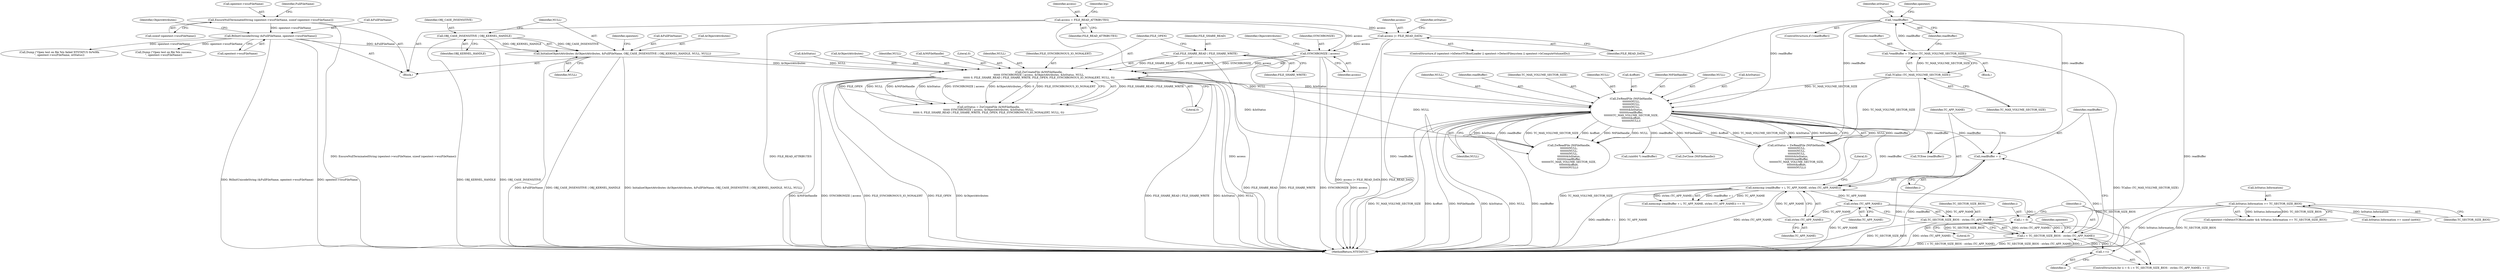 digraph "0_VeraCrypt_f30f9339c9a0b9bbcc6f5ad38804af39db1f479e@API" {
"1000552" [label="(Call,readBuffer + i)"];
"1000508" [label="(Call,ZwReadFile (NtFileHandle,\n\t\t\t\t\t\t\t\tNULL,\n\t\t\t\t\t\t\t\tNULL,\n\t\t\t\t\t\t\t\tNULL,\n\t\t\t\t\t\t\t\t&IoStatus,\n\t\t\t\t\t\t\t\treadBuffer,\n\t\t\t\t\t\t\t\tTC_MAX_VOLUME_SECTOR_SIZE,\n\t\t\t\t\t\t\t\t&offset,\n\t\t\t\t\t\t\t\tNULL))"];
"1000414" [label="(Call,ZwCreateFile (&NtFileHandle,\n\t\t\t\t\t\t SYNCHRONIZE | access, &ObjectAttributes, &IoStatus, NULL,\n\t\t\t\t\t\t 0, FILE_SHARE_READ | FILE_SHARE_WRITE, FILE_OPEN, FILE_SYNCHRONOUS_IO_NONALERT, NULL, 0))"];
"1000417" [label="(Call,SYNCHRONIZE | access)"];
"1000409" [label="(Call,access |= FILE_READ_DATA)"];
"1000362" [label="(Call,access = FILE_READ_ATTRIBUTES)"];
"1000387" [label="(Call,InitializeObjectAttributes (&ObjectAttributes, &FullFileName, OBJ_CASE_INSENSITIVE | OBJ_KERNEL_HANDLE, NULL, NULL))"];
"1000381" [label="(Call,RtlInitUnicodeString (&FullFileName, opentest->wszFileName))"];
"1000373" [label="(Call,EnsureNullTerminatedString (opentest->wszFileName, sizeof (opentest->wszFileName)))"];
"1000392" [label="(Call,OBJ_CASE_INSENSITIVE | OBJ_KERNEL_HANDLE)"];
"1000426" [label="(Call,FILE_SHARE_READ | FILE_SHARE_WRITE)"];
"1000484" [label="(Call,!readBuffer)"];
"1000479" [label="(Call,*readBuffer = TCalloc (TC_MAX_VOLUME_SECTOR_SIZE))"];
"1000481" [label="(Call,TCalloc (TC_MAX_VOLUME_SECTOR_SIZE))"];
"1000540" [label="(Call,i < TC_SECTOR_SIZE_BIOS - strlen (TC_APP_NAME))"];
"1000546" [label="(Call,++i)"];
"1000537" [label="(Call,i = 0)"];
"1000542" [label="(Call,TC_SECTOR_SIZE_BIOS - strlen (TC_APP_NAME))"];
"1000530" [label="(Call,IoStatus.Information >= TC_SECTOR_SIZE_BIOS)"];
"1000544" [label="(Call,strlen (TC_APP_NAME))"];
"1000551" [label="(Call,memcmp (readBuffer + i, TC_APP_NAME, strlen (TC_APP_NAME)))"];
"1000556" [label="(Call,strlen (TC_APP_NAME))"];
"1000539" [label="(Literal,0)"];
"1000516" [label="(Identifier,TC_MAX_VOLUME_SECTOR_SIZE)"];
"1000660" [label="(Call,ZwReadFile (NtFileHandle,\n\t\t\t\t\t\t\t\tNULL,\n\t\t\t\t\t\t\t\tNULL,\n\t\t\t\t\t\t\t\tNULL,\n\t\t\t\t\t\t\t\t&IoStatus,\n\t\t\t\t\t\t\t\treadBuffer,\n\t\t\t\t\t\t\t\tTC_MAX_VOLUME_SECTOR_SIZE,\n\t\t\t\t\t\t\t\t&offset,\n\t\t\t\t\t\t\t\tNULL))"];
"1000417" [label="(Call,SYNCHRONIZE | access)"];
"1000413" [label="(Identifier,ntStatus)"];
"1000419" [label="(Identifier,access)"];
"1000422" [label="(Call,&IoStatus)"];
"1000569" [label="(Identifier,opentest)"];
"1000382" [label="(Call,&FullFileName)"];
"1000364" [label="(Identifier,FILE_READ_ATTRIBUTES)"];
"1000374" [label="(Call,opentest->wszFileName)"];
"1000428" [label="(Identifier,FILE_SHARE_WRITE)"];
"1000702" [label="(Call,Dump (\"Open test on file %ls failed NTSTATUS 0x%08x\n\", opentest->wszFileName, ntStatus))"];
"1000420" [label="(Call,&ObjectAttributes)"];
"1000410" [label="(Identifier,access)"];
"1000373" [label="(Call,EnsureNullTerminatedString (opentest->wszFileName, sizeof (opentest->wszFileName)))"];
"1000512" [label="(Identifier,NULL)"];
"1000517" [label="(Call,&offset)"];
"1000362" [label="(Call,access = FILE_READ_ATTRIBUTES)"];
"1000581" [label="(Call,(uint64 *) readBuffer)"];
"1000488" [label="(Identifier,ntStatus)"];
"1000546" [label="(Call,++i)"];
"1000431" [label="(Identifier,NULL)"];
"1000571" [label="(Call,IoStatus.Information >= sizeof (int64))"];
"1000483" [label="(ControlStructure,if (!readBuffer))"];
"1000551" [label="(Call,memcmp (readBuffer + i, TC_APP_NAME, strlen (TC_APP_NAME)))"];
"1000421" [label="(Identifier,ObjectAttributes)"];
"1000540" [label="(Call,i < TC_SECTOR_SIZE_BIOS - strlen (TC_APP_NAME))"];
"1000554" [label="(Identifier,i)"];
"1000418" [label="(Identifier,SYNCHRONIZE)"];
"1000508" [label="(Call,ZwReadFile (NtFileHandle,\n\t\t\t\t\t\t\t\tNULL,\n\t\t\t\t\t\t\t\tNULL,\n\t\t\t\t\t\t\t\tNULL,\n\t\t\t\t\t\t\t\t&IoStatus,\n\t\t\t\t\t\t\t\treadBuffer,\n\t\t\t\t\t\t\t\tTC_MAX_VOLUME_SECTOR_SIZE,\n\t\t\t\t\t\t\t\t&offset,\n\t\t\t\t\t\t\t\tNULL))"];
"1000393" [label="(Identifier,OBJ_CASE_INSENSITIVE)"];
"1000693" [label="(Call,ZwClose (NtFileHandle))"];
"1000526" [label="(Call,opentest->bDetectTCBootLoader && IoStatus.Information >= TC_SECTOR_SIZE_BIOS)"];
"1000383" [label="(Identifier,FullFileName)"];
"1000506" [label="(Call,ntStatus = ZwReadFile (NtFileHandle,\n\t\t\t\t\t\t\t\tNULL,\n\t\t\t\t\t\t\t\tNULL,\n\t\t\t\t\t\t\t\tNULL,\n\t\t\t\t\t\t\t\t&IoStatus,\n\t\t\t\t\t\t\t\treadBuffer,\n\t\t\t\t\t\t\t\tTC_MAX_VOLUME_SECTOR_SIZE,\n\t\t\t\t\t\t\t\t&offset,\n\t\t\t\t\t\t\t\tNULL))"];
"1000485" [label="(Identifier,readBuffer)"];
"1000388" [label="(Call,&ObjectAttributes)"];
"1000415" [label="(Call,&NtFileHandle)"];
"1000480" [label="(Identifier,readBuffer)"];
"1000536" [label="(ControlStructure,for (i = 0; i < TC_SECTOR_SIZE_BIOS - strlen (TC_APP_NAME); ++i))"];
"1000537" [label="(Call,i = 0)"];
"1000557" [label="(Identifier,TC_APP_NAME)"];
"1000477" [label="(Block,)"];
"1000411" [label="(Identifier,FILE_READ_DATA)"];
"1000394" [label="(Identifier,OBJ_KERNEL_HANDLE)"];
"1000387" [label="(Call,InitializeObjectAttributes (&ObjectAttributes, &FullFileName, OBJ_CASE_INSENSITIVE | OBJ_KERNEL_HANDLE, NULL, NULL))"];
"1000363" [label="(Identifier,access)"];
"1000377" [label="(Call,sizeof (opentest->wszFileName))"];
"1000484" [label="(Call,!readBuffer)"];
"1000429" [label="(Identifier,FILE_OPEN)"];
"1000368" [label="(Identifier,Irp)"];
"1000427" [label="(Identifier,FILE_SHARE_READ)"];
"1000530" [label="(Call,IoStatus.Information >= TC_SECTOR_SIZE_BIOS)"];
"1000414" [label="(Call,ZwCreateFile (&NtFileHandle,\n\t\t\t\t\t\t SYNCHRONIZE | access, &ObjectAttributes, &IoStatus, NULL,\n\t\t\t\t\t\t 0, FILE_SHARE_READ | FILE_SHARE_WRITE, FILE_OPEN, FILE_SYNCHRONOUS_IO_NONALERT, NULL, 0))"];
"1000555" [label="(Identifier,TC_APP_NAME)"];
"1000542" [label="(Call,TC_SECTOR_SIZE_BIOS - strlen (TC_APP_NAME))"];
"1000543" [label="(Identifier,TC_SECTOR_SIZE_BIOS)"];
"1000400" [label="(Identifier,opentest)"];
"1000531" [label="(Call,IoStatus.Information)"];
"1000425" [label="(Literal,0)"];
"1000381" [label="(Call,RtlInitUnicodeString (&FullFileName, opentest->wszFileName))"];
"1000509" [label="(Identifier,NtFileHandle)"];
"1000395" [label="(Identifier,NULL)"];
"1000511" [label="(Identifier,NULL)"];
"1000481" [label="(Call,TCalloc (TC_MAX_VOLUME_SECTOR_SIZE))"];
"1000519" [label="(Identifier,NULL)"];
"1000552" [label="(Call,readBuffer + i)"];
"1000432" [label="(Literal,0)"];
"1000544" [label="(Call,strlen (TC_APP_NAME))"];
"1000397" [label="(ControlStructure,if (opentest->bDetectTCBootLoader || opentest->DetectFilesystem || opentest->bComputeVolumeIDs))"];
"1000538" [label="(Identifier,i)"];
"1000695" [label="(Call,Dump (\"Open test on file %ls success.\n\", opentest->wszFileName))"];
"1000482" [label="(Identifier,TC_MAX_VOLUME_SECTOR_SIZE)"];
"1000479" [label="(Call,*readBuffer = TCalloc (TC_MAX_VOLUME_SECTOR_SIZE))"];
"1000513" [label="(Call,&IoStatus)"];
"1000534" [label="(Identifier,TC_SECTOR_SIZE_BIOS)"];
"1000389" [label="(Identifier,ObjectAttributes)"];
"1000495" [label="(Identifier,opentest)"];
"1000547" [label="(Identifier,i)"];
"1000556" [label="(Call,strlen (TC_APP_NAME))"];
"1000510" [label="(Identifier,NULL)"];
"1000558" [label="(Literal,0)"];
"1000515" [label="(Identifier,readBuffer)"];
"1000691" [label="(Call,TCfree (readBuffer))"];
"1000550" [label="(Call,memcmp (readBuffer + i, TC_APP_NAME, strlen (TC_APP_NAME)) == 0)"];
"1000553" [label="(Identifier,readBuffer)"];
"1003125" [label="(MethodReturn,NTSTATUS)"];
"1000424" [label="(Identifier,NULL)"];
"1000384" [label="(Call,opentest->wszFileName)"];
"1000396" [label="(Identifier,NULL)"];
"1000390" [label="(Call,&FullFileName)"];
"1000426" [label="(Call,FILE_SHARE_READ | FILE_SHARE_WRITE)"];
"1000430" [label="(Identifier,FILE_SYNCHRONOUS_IO_NONALERT)"];
"1000545" [label="(Identifier,TC_APP_NAME)"];
"1000541" [label="(Identifier,i)"];
"1000409" [label="(Call,access |= FILE_READ_DATA)"];
"1000345" [label="(Block,)"];
"1000392" [label="(Call,OBJ_CASE_INSENSITIVE | OBJ_KERNEL_HANDLE)"];
"1000412" [label="(Call,ntStatus = ZwCreateFile (&NtFileHandle,\n\t\t\t\t\t\t SYNCHRONIZE | access, &ObjectAttributes, &IoStatus, NULL,\n\t\t\t\t\t\t 0, FILE_SHARE_READ | FILE_SHARE_WRITE, FILE_OPEN, FILE_SYNCHRONOUS_IO_NONALERT, NULL, 0))"];
"1000552" -> "1000551"  [label="AST: "];
"1000552" -> "1000554"  [label="CFG: "];
"1000553" -> "1000552"  [label="AST: "];
"1000554" -> "1000552"  [label="AST: "];
"1000555" -> "1000552"  [label="CFG: "];
"1000552" -> "1003125"  [label="DDG: readBuffer"];
"1000552" -> "1003125"  [label="DDG: i"];
"1000508" -> "1000552"  [label="DDG: readBuffer"];
"1000540" -> "1000552"  [label="DDG: i"];
"1000508" -> "1000506"  [label="AST: "];
"1000508" -> "1000519"  [label="CFG: "];
"1000509" -> "1000508"  [label="AST: "];
"1000510" -> "1000508"  [label="AST: "];
"1000511" -> "1000508"  [label="AST: "];
"1000512" -> "1000508"  [label="AST: "];
"1000513" -> "1000508"  [label="AST: "];
"1000515" -> "1000508"  [label="AST: "];
"1000516" -> "1000508"  [label="AST: "];
"1000517" -> "1000508"  [label="AST: "];
"1000519" -> "1000508"  [label="AST: "];
"1000506" -> "1000508"  [label="CFG: "];
"1000508" -> "1003125"  [label="DDG: NtFileHandle"];
"1000508" -> "1003125"  [label="DDG: &IoStatus"];
"1000508" -> "1003125"  [label="DDG: NULL"];
"1000508" -> "1003125"  [label="DDG: readBuffer"];
"1000508" -> "1003125"  [label="DDG: TC_MAX_VOLUME_SECTOR_SIZE"];
"1000508" -> "1003125"  [label="DDG: &offset"];
"1000508" -> "1000506"  [label="DDG: NULL"];
"1000508" -> "1000506"  [label="DDG: readBuffer"];
"1000508" -> "1000506"  [label="DDG: &offset"];
"1000508" -> "1000506"  [label="DDG: TC_MAX_VOLUME_SECTOR_SIZE"];
"1000508" -> "1000506"  [label="DDG: &IoStatus"];
"1000508" -> "1000506"  [label="DDG: NtFileHandle"];
"1000414" -> "1000508"  [label="DDG: NULL"];
"1000414" -> "1000508"  [label="DDG: &IoStatus"];
"1000484" -> "1000508"  [label="DDG: readBuffer"];
"1000481" -> "1000508"  [label="DDG: TC_MAX_VOLUME_SECTOR_SIZE"];
"1000508" -> "1000551"  [label="DDG: readBuffer"];
"1000508" -> "1000581"  [label="DDG: readBuffer"];
"1000508" -> "1000660"  [label="DDG: NtFileHandle"];
"1000508" -> "1000660"  [label="DDG: NULL"];
"1000508" -> "1000660"  [label="DDG: &IoStatus"];
"1000508" -> "1000660"  [label="DDG: readBuffer"];
"1000508" -> "1000660"  [label="DDG: TC_MAX_VOLUME_SECTOR_SIZE"];
"1000508" -> "1000660"  [label="DDG: &offset"];
"1000508" -> "1000691"  [label="DDG: readBuffer"];
"1000508" -> "1000693"  [label="DDG: NtFileHandle"];
"1000414" -> "1000412"  [label="AST: "];
"1000414" -> "1000432"  [label="CFG: "];
"1000415" -> "1000414"  [label="AST: "];
"1000417" -> "1000414"  [label="AST: "];
"1000420" -> "1000414"  [label="AST: "];
"1000422" -> "1000414"  [label="AST: "];
"1000424" -> "1000414"  [label="AST: "];
"1000425" -> "1000414"  [label="AST: "];
"1000426" -> "1000414"  [label="AST: "];
"1000429" -> "1000414"  [label="AST: "];
"1000430" -> "1000414"  [label="AST: "];
"1000431" -> "1000414"  [label="AST: "];
"1000432" -> "1000414"  [label="AST: "];
"1000412" -> "1000414"  [label="CFG: "];
"1000414" -> "1003125"  [label="DDG: &ObjectAttributes"];
"1000414" -> "1003125"  [label="DDG: FILE_SHARE_READ | FILE_SHARE_WRITE"];
"1000414" -> "1003125"  [label="DDG: &IoStatus"];
"1000414" -> "1003125"  [label="DDG: NULL"];
"1000414" -> "1003125"  [label="DDG: &NtFileHandle"];
"1000414" -> "1003125"  [label="DDG: SYNCHRONIZE | access"];
"1000414" -> "1003125"  [label="DDG: FILE_SYNCHRONOUS_IO_NONALERT"];
"1000414" -> "1003125"  [label="DDG: FILE_OPEN"];
"1000414" -> "1000412"  [label="DDG: FILE_SHARE_READ | FILE_SHARE_WRITE"];
"1000414" -> "1000412"  [label="DDG: FILE_OPEN"];
"1000414" -> "1000412"  [label="DDG: NULL"];
"1000414" -> "1000412"  [label="DDG: &NtFileHandle"];
"1000414" -> "1000412"  [label="DDG: &IoStatus"];
"1000414" -> "1000412"  [label="DDG: SYNCHRONIZE | access"];
"1000414" -> "1000412"  [label="DDG: &ObjectAttributes"];
"1000414" -> "1000412"  [label="DDG: 0"];
"1000414" -> "1000412"  [label="DDG: FILE_SYNCHRONOUS_IO_NONALERT"];
"1000417" -> "1000414"  [label="DDG: SYNCHRONIZE"];
"1000417" -> "1000414"  [label="DDG: access"];
"1000387" -> "1000414"  [label="DDG: &ObjectAttributes"];
"1000387" -> "1000414"  [label="DDG: NULL"];
"1000426" -> "1000414"  [label="DDG: FILE_SHARE_READ"];
"1000426" -> "1000414"  [label="DDG: FILE_SHARE_WRITE"];
"1000414" -> "1000660"  [label="DDG: NULL"];
"1000414" -> "1000660"  [label="DDG: &IoStatus"];
"1000417" -> "1000419"  [label="CFG: "];
"1000418" -> "1000417"  [label="AST: "];
"1000419" -> "1000417"  [label="AST: "];
"1000421" -> "1000417"  [label="CFG: "];
"1000417" -> "1003125"  [label="DDG: SYNCHRONIZE"];
"1000417" -> "1003125"  [label="DDG: access"];
"1000409" -> "1000417"  [label="DDG: access"];
"1000362" -> "1000417"  [label="DDG: access"];
"1000409" -> "1000397"  [label="AST: "];
"1000409" -> "1000411"  [label="CFG: "];
"1000410" -> "1000409"  [label="AST: "];
"1000411" -> "1000409"  [label="AST: "];
"1000413" -> "1000409"  [label="CFG: "];
"1000409" -> "1003125"  [label="DDG: FILE_READ_DATA"];
"1000409" -> "1003125"  [label="DDG: access |= FILE_READ_DATA"];
"1000362" -> "1000409"  [label="DDG: access"];
"1000362" -> "1000345"  [label="AST: "];
"1000362" -> "1000364"  [label="CFG: "];
"1000363" -> "1000362"  [label="AST: "];
"1000364" -> "1000362"  [label="AST: "];
"1000368" -> "1000362"  [label="CFG: "];
"1000362" -> "1003125"  [label="DDG: FILE_READ_ATTRIBUTES"];
"1000362" -> "1003125"  [label="DDG: access"];
"1000387" -> "1000345"  [label="AST: "];
"1000387" -> "1000396"  [label="CFG: "];
"1000388" -> "1000387"  [label="AST: "];
"1000390" -> "1000387"  [label="AST: "];
"1000392" -> "1000387"  [label="AST: "];
"1000395" -> "1000387"  [label="AST: "];
"1000396" -> "1000387"  [label="AST: "];
"1000400" -> "1000387"  [label="CFG: "];
"1000387" -> "1003125"  [label="DDG: OBJ_CASE_INSENSITIVE | OBJ_KERNEL_HANDLE"];
"1000387" -> "1003125"  [label="DDG: InitializeObjectAttributes (&ObjectAttributes, &FullFileName, OBJ_CASE_INSENSITIVE | OBJ_KERNEL_HANDLE, NULL, NULL)"];
"1000387" -> "1003125"  [label="DDG: &FullFileName"];
"1000381" -> "1000387"  [label="DDG: &FullFileName"];
"1000392" -> "1000387"  [label="DDG: OBJ_CASE_INSENSITIVE"];
"1000392" -> "1000387"  [label="DDG: OBJ_KERNEL_HANDLE"];
"1000381" -> "1000345"  [label="AST: "];
"1000381" -> "1000384"  [label="CFG: "];
"1000382" -> "1000381"  [label="AST: "];
"1000384" -> "1000381"  [label="AST: "];
"1000389" -> "1000381"  [label="CFG: "];
"1000381" -> "1003125"  [label="DDG: opentest->wszFileName"];
"1000381" -> "1003125"  [label="DDG: RtlInitUnicodeString (&FullFileName, opentest->wszFileName)"];
"1000373" -> "1000381"  [label="DDG: opentest->wszFileName"];
"1000381" -> "1000695"  [label="DDG: opentest->wszFileName"];
"1000381" -> "1000702"  [label="DDG: opentest->wszFileName"];
"1000373" -> "1000345"  [label="AST: "];
"1000373" -> "1000377"  [label="CFG: "];
"1000374" -> "1000373"  [label="AST: "];
"1000377" -> "1000373"  [label="AST: "];
"1000383" -> "1000373"  [label="CFG: "];
"1000373" -> "1003125"  [label="DDG: EnsureNullTerminatedString (opentest->wszFileName, sizeof (opentest->wszFileName))"];
"1000392" -> "1000394"  [label="CFG: "];
"1000393" -> "1000392"  [label="AST: "];
"1000394" -> "1000392"  [label="AST: "];
"1000395" -> "1000392"  [label="CFG: "];
"1000392" -> "1003125"  [label="DDG: OBJ_KERNEL_HANDLE"];
"1000392" -> "1003125"  [label="DDG: OBJ_CASE_INSENSITIVE"];
"1000426" -> "1000428"  [label="CFG: "];
"1000427" -> "1000426"  [label="AST: "];
"1000428" -> "1000426"  [label="AST: "];
"1000429" -> "1000426"  [label="CFG: "];
"1000426" -> "1003125"  [label="DDG: FILE_SHARE_WRITE"];
"1000426" -> "1003125"  [label="DDG: FILE_SHARE_READ"];
"1000484" -> "1000483"  [label="AST: "];
"1000484" -> "1000485"  [label="CFG: "];
"1000485" -> "1000484"  [label="AST: "];
"1000488" -> "1000484"  [label="CFG: "];
"1000495" -> "1000484"  [label="CFG: "];
"1000484" -> "1003125"  [label="DDG: readBuffer"];
"1000484" -> "1003125"  [label="DDG: !readBuffer"];
"1000479" -> "1000484"  [label="DDG: readBuffer"];
"1000484" -> "1000660"  [label="DDG: readBuffer"];
"1000484" -> "1000691"  [label="DDG: readBuffer"];
"1000479" -> "1000477"  [label="AST: "];
"1000479" -> "1000481"  [label="CFG: "];
"1000480" -> "1000479"  [label="AST: "];
"1000481" -> "1000479"  [label="AST: "];
"1000485" -> "1000479"  [label="CFG: "];
"1000479" -> "1003125"  [label="DDG: TCalloc (TC_MAX_VOLUME_SECTOR_SIZE)"];
"1000481" -> "1000479"  [label="DDG: TC_MAX_VOLUME_SECTOR_SIZE"];
"1000481" -> "1000482"  [label="CFG: "];
"1000482" -> "1000481"  [label="AST: "];
"1000481" -> "1003125"  [label="DDG: TC_MAX_VOLUME_SECTOR_SIZE"];
"1000481" -> "1000660"  [label="DDG: TC_MAX_VOLUME_SECTOR_SIZE"];
"1000540" -> "1000536"  [label="AST: "];
"1000540" -> "1000542"  [label="CFG: "];
"1000541" -> "1000540"  [label="AST: "];
"1000542" -> "1000540"  [label="AST: "];
"1000553" -> "1000540"  [label="CFG: "];
"1000569" -> "1000540"  [label="CFG: "];
"1000540" -> "1003125"  [label="DDG: i < TC_SECTOR_SIZE_BIOS - strlen (TC_APP_NAME)"];
"1000540" -> "1003125"  [label="DDG: TC_SECTOR_SIZE_BIOS - strlen (TC_APP_NAME)"];
"1000540" -> "1003125"  [label="DDG: i"];
"1000546" -> "1000540"  [label="DDG: i"];
"1000537" -> "1000540"  [label="DDG: i"];
"1000542" -> "1000540"  [label="DDG: TC_SECTOR_SIZE_BIOS"];
"1000542" -> "1000540"  [label="DDG: strlen (TC_APP_NAME)"];
"1000540" -> "1000546"  [label="DDG: i"];
"1000540" -> "1000551"  [label="DDG: i"];
"1000546" -> "1000536"  [label="AST: "];
"1000546" -> "1000547"  [label="CFG: "];
"1000547" -> "1000546"  [label="AST: "];
"1000541" -> "1000546"  [label="CFG: "];
"1000537" -> "1000536"  [label="AST: "];
"1000537" -> "1000539"  [label="CFG: "];
"1000538" -> "1000537"  [label="AST: "];
"1000539" -> "1000537"  [label="AST: "];
"1000541" -> "1000537"  [label="CFG: "];
"1000542" -> "1000544"  [label="CFG: "];
"1000543" -> "1000542"  [label="AST: "];
"1000544" -> "1000542"  [label="AST: "];
"1000542" -> "1003125"  [label="DDG: TC_SECTOR_SIZE_BIOS"];
"1000542" -> "1003125"  [label="DDG: strlen (TC_APP_NAME)"];
"1000530" -> "1000542"  [label="DDG: TC_SECTOR_SIZE_BIOS"];
"1000544" -> "1000542"  [label="DDG: TC_APP_NAME"];
"1000530" -> "1000526"  [label="AST: "];
"1000530" -> "1000534"  [label="CFG: "];
"1000531" -> "1000530"  [label="AST: "];
"1000534" -> "1000530"  [label="AST: "];
"1000526" -> "1000530"  [label="CFG: "];
"1000530" -> "1003125"  [label="DDG: IoStatus.Information"];
"1000530" -> "1003125"  [label="DDG: TC_SECTOR_SIZE_BIOS"];
"1000530" -> "1000526"  [label="DDG: IoStatus.Information"];
"1000530" -> "1000526"  [label="DDG: TC_SECTOR_SIZE_BIOS"];
"1000530" -> "1000571"  [label="DDG: IoStatus.Information"];
"1000544" -> "1000545"  [label="CFG: "];
"1000545" -> "1000544"  [label="AST: "];
"1000544" -> "1003125"  [label="DDG: TC_APP_NAME"];
"1000551" -> "1000544"  [label="DDG: TC_APP_NAME"];
"1000544" -> "1000556"  [label="DDG: TC_APP_NAME"];
"1000551" -> "1000550"  [label="AST: "];
"1000551" -> "1000556"  [label="CFG: "];
"1000555" -> "1000551"  [label="AST: "];
"1000556" -> "1000551"  [label="AST: "];
"1000558" -> "1000551"  [label="CFG: "];
"1000551" -> "1003125"  [label="DDG: TC_APP_NAME"];
"1000551" -> "1003125"  [label="DDG: strlen (TC_APP_NAME)"];
"1000551" -> "1003125"  [label="DDG: readBuffer + i"];
"1000551" -> "1000550"  [label="DDG: readBuffer + i"];
"1000551" -> "1000550"  [label="DDG: TC_APP_NAME"];
"1000551" -> "1000550"  [label="DDG: strlen (TC_APP_NAME)"];
"1000556" -> "1000551"  [label="DDG: TC_APP_NAME"];
"1000556" -> "1000557"  [label="CFG: "];
"1000557" -> "1000556"  [label="AST: "];
}
